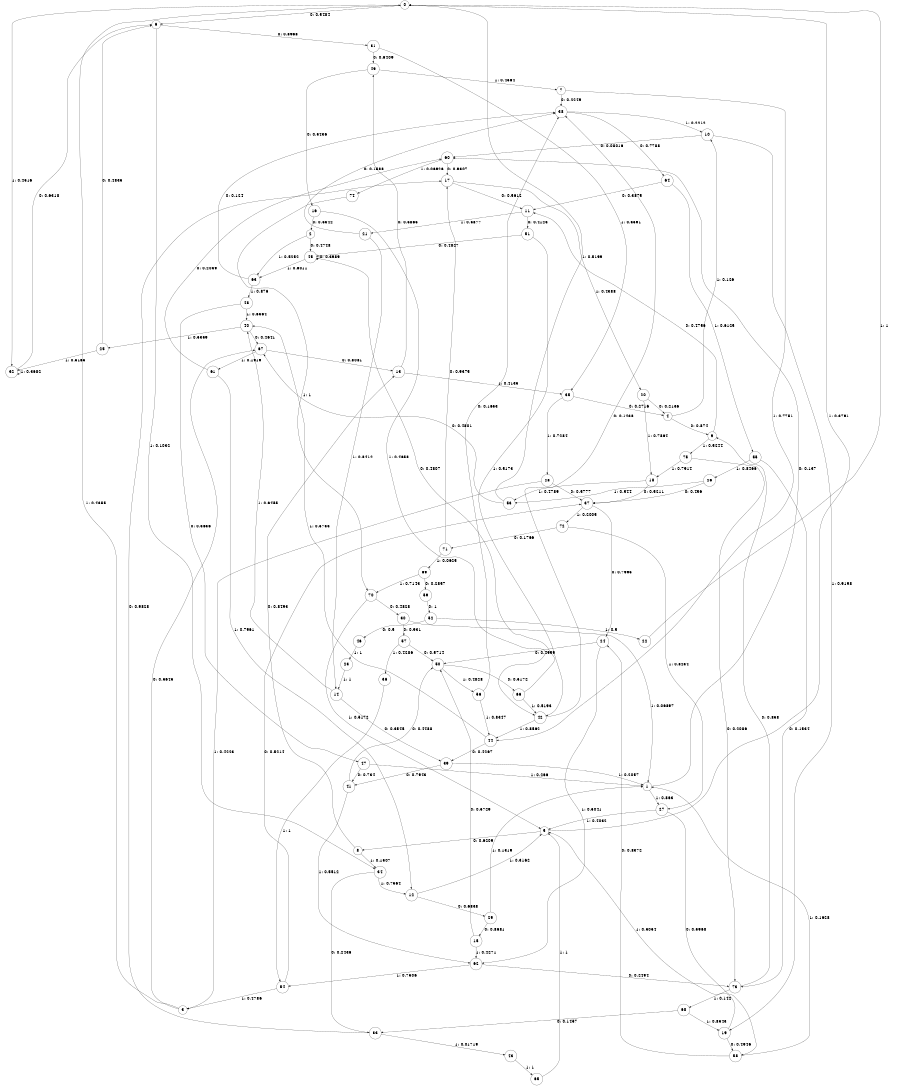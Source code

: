 digraph "ch5randomL10" {
size = "6,8.5";
ratio = "fill";
node [shape = circle];
node [fontsize = 24];
edge [fontsize = 24];
0 -> 6 [label = "0: 0.5484   "];
0 -> 32 [label = "1: 0.4516   "];
1 -> 60 [label = "0: 0.137    "];
1 -> 27 [label = "1: 0.863    "];
2 -> 45 [label = "0: 0.4748   "];
2 -> 63 [label = "1: 0.5252   "];
3 -> 67 [label = "0: 0.5645   "];
3 -> 0 [label = "1: 0.4355   "];
4 -> 9 [label = "0: 0.874    "];
4 -> 10 [label = "1: 0.126    "];
5 -> 8 [label = "0: 0.6209   "];
5 -> 0 [label = "1: 0.3791   "];
6 -> 31 [label = "0: 0.8968   "];
6 -> 34 [label = "1: 0.1032   "];
7 -> 38 [label = "0: 0.2249   "];
7 -> 44 [label = "1: 0.7751   "];
8 -> 13 [label = "0: 0.8493   "];
8 -> 34 [label = "1: 0.1507   "];
9 -> 11 [label = "0: 0.4756   "];
9 -> 75 [label = "1: 0.5244   "];
10 -> 60 [label = "0: 0.08016  "];
10 -> 19 [label = "1: 0.9198   "];
11 -> 51 [label = "0: 0.4123   "];
11 -> 21 [label = "1: 0.5877   "];
12 -> 29 [label = "0: 0.6838   "];
12 -> 5 [label = "1: 0.3162   "];
13 -> 49 [label = "0: 0.5865   "];
13 -> 35 [label = "1: 0.4135   "];
14 -> 39 [label = "0: 0.3545   "];
14 -> 40 [label = "1: 0.6455   "];
15 -> 50 [label = "0: 0.5729   "];
15 -> 62 [label = "1: 0.4271   "];
16 -> 2 [label = "0: 0.5342   "];
16 -> 42 [label = "1: 0.4658   "];
17 -> 11 [label = "0: 0.5612   "];
17 -> 20 [label = "1: 0.4388   "];
18 -> 37 [label = "0: 0.5211   "];
18 -> 53 [label = "1: 0.4789   "];
19 -> 58 [label = "0: 0.4946   "];
19 -> 5 [label = "1: 0.5054   "];
20 -> 4 [label = "0: 0.2136   "];
20 -> 18 [label = "1: 0.7864   "];
21 -> 38 [label = "0: 0.1588   "];
21 -> 14 [label = "1: 0.8412   "];
22 -> 0 [label = "1: 1        "];
23 -> 14 [label = "1: 1        "];
24 -> 50 [label = "0: 0.4959   "];
24 -> 62 [label = "1: 0.5041   "];
25 -> 6 [label = "0: 0.4835   "];
25 -> 32 [label = "1: 0.5165   "];
26 -> 37 [label = "0: 0.456    "];
26 -> 53 [label = "1: 0.544    "];
27 -> 58 [label = "0: 0.5968   "];
27 -> 5 [label = "1: 0.4032   "];
28 -> 37 [label = "0: 0.5777   "];
28 -> 3 [label = "1: 0.4223   "];
29 -> 15 [label = "0: 0.8681   "];
29 -> 1 [label = "1: 0.1319   "];
30 -> 57 [label = "0: 0.931    "];
30 -> 1 [label = "1: 0.06897  "];
31 -> 49 [label = "0: 0.6409   "];
31 -> 35 [label = "1: 0.3591   "];
32 -> 6 [label = "0: 0.6318   "];
32 -> 32 [label = "1: 0.3682   "];
33 -> 17 [label = "0: 0.9828   "];
33 -> 43 [label = "1: 0.01719  "];
34 -> 33 [label = "0: 0.2436   "];
34 -> 12 [label = "1: 0.7564   "];
35 -> 4 [label = "0: 0.2716   "];
35 -> 28 [label = "1: 0.7284   "];
36 -> 54 [label = "1: 1        "];
37 -> 24 [label = "0: 0.7995   "];
37 -> 72 [label = "1: 0.2005   "];
38 -> 64 [label = "0: 0.7788   "];
38 -> 10 [label = "1: 0.2212   "];
39 -> 41 [label = "0: 0.7943   "];
39 -> 1 [label = "1: 0.2057   "];
40 -> 67 [label = "0: 0.4641   "];
40 -> 25 [label = "1: 0.5359   "];
41 -> 50 [label = "0: 0.4488   "];
41 -> 62 [label = "1: 0.5512   "];
42 -> 38 [label = "0: 0.1438   "];
42 -> 44 [label = "1: 0.8562   "];
43 -> 65 [label = "1: 1        "];
44 -> 39 [label = "0: 0.4267   "];
44 -> 40 [label = "1: 0.5733   "];
45 -> 45 [label = "0: 0.3989   "];
45 -> 63 [label = "1: 0.6011   "];
46 -> 23 [label = "1: 1        "];
47 -> 41 [label = "0: 0.734    "];
47 -> 1 [label = "1: 0.266    "];
48 -> 47 [label = "0: 0.3636   "];
48 -> 40 [label = "1: 0.6364   "];
49 -> 16 [label = "0: 0.5436   "];
49 -> 7 [label = "1: 0.4564   "];
50 -> 66 [label = "0: 0.5172   "];
50 -> 56 [label = "1: 0.4828   "];
51 -> 45 [label = "0: 0.4827   "];
51 -> 42 [label = "1: 0.5173   "];
52 -> 46 [label = "0: 0.5      "];
52 -> 22 [label = "1: 0.5      "];
53 -> 67 [label = "0: 0.4801   "];
53 -> 0 [label = "1: 0.5199   "];
54 -> 37 [label = "0: 0.5214   "];
54 -> 3 [label = "1: 0.4786   "];
55 -> 73 [label = "0: 0.1534   "];
55 -> 26 [label = "1: 0.8466   "];
56 -> 38 [label = "0: 0.1653   "];
56 -> 44 [label = "1: 0.8347   "];
57 -> 50 [label = "0: 0.5714   "];
57 -> 36 [label = "1: 0.4286   "];
58 -> 24 [label = "0: 0.8372   "];
58 -> 1 [label = "1: 0.1628   "];
59 -> 52 [label = "0: 1        "];
60 -> 17 [label = "0: 0.9307   "];
60 -> 74 [label = "1: 0.06926  "];
61 -> 60 [label = "0: 0.2039   "];
61 -> 12 [label = "1: 0.7961   "];
62 -> 73 [label = "0: 0.2494   "];
62 -> 54 [label = "1: 0.7506   "];
63 -> 38 [label = "0: 0.124    "];
63 -> 48 [label = "1: 0.876    "];
64 -> 11 [label = "0: 0.3875   "];
64 -> 55 [label = "1: 0.6125   "];
65 -> 5 [label = "1: 1        "];
66 -> 45 [label = "0: 0.4807   "];
66 -> 42 [label = "1: 0.5193   "];
67 -> 13 [label = "0: 0.8081   "];
67 -> 61 [label = "1: 0.1919   "];
68 -> 33 [label = "0: 0.1457   "];
68 -> 19 [label = "1: 0.8543   "];
69 -> 59 [label = "0: 0.2857   "];
69 -> 70 [label = "1: 0.7143   "];
70 -> 30 [label = "0: 0.4828   "];
70 -> 5 [label = "1: 0.5172   "];
71 -> 17 [label = "0: 0.9375   "];
71 -> 69 [label = "1: 0.0625   "];
72 -> 71 [label = "0: 0.1766   "];
72 -> 27 [label = "1: 0.8234   "];
73 -> 9 [label = "0: 0.858    "];
73 -> 68 [label = "1: 0.142    "];
74 -> 70 [label = "1: 1        "];
75 -> 73 [label = "0: 0.2086   "];
75 -> 18 [label = "1: 0.7914   "];
}